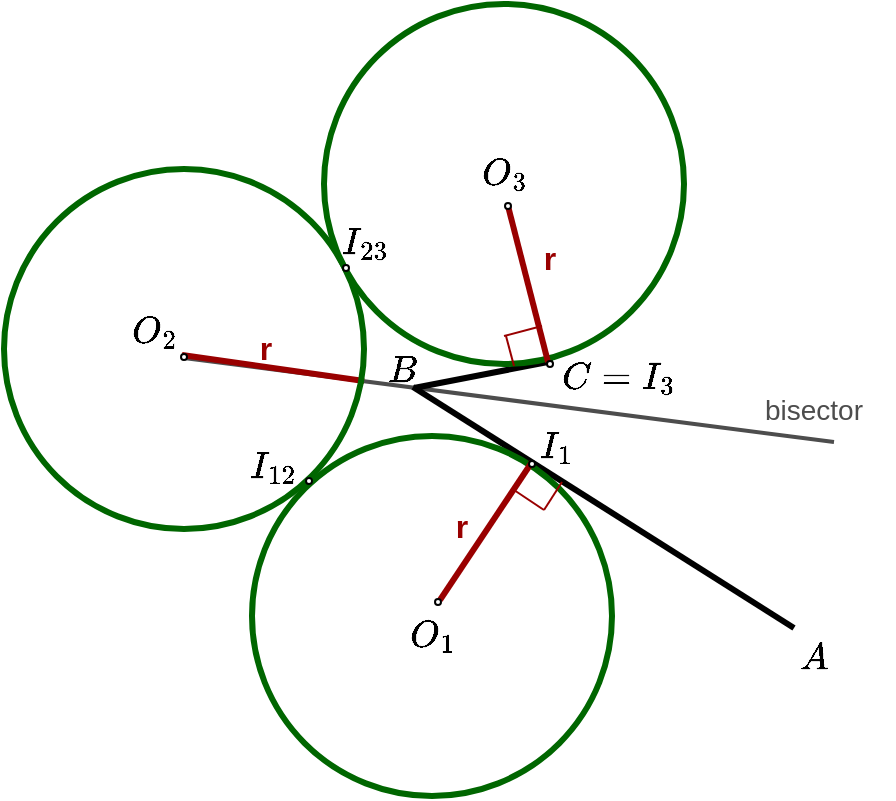 <mxfile version="21.5.0" type="device">
  <diagram name="Page-1" id="iIZvZDCjb6QR07JQ2eQ-">
    <mxGraphModel dx="778" dy="454" grid="1" gridSize="10" guides="1" tooltips="1" connect="1" arrows="1" fold="1" page="1" pageScale="1" pageWidth="850" pageHeight="1100" math="1" shadow="0">
      <root>
        <mxCell id="0" />
        <mxCell id="1" parent="0" />
        <mxCell id="LYWgQ0stpBJn-340o0n--1" value="" style="endArrow=none;html=1;rounded=0;strokeWidth=2;strokeColor=#4D4D4D;" edge="1" parent="1">
          <mxGeometry width="50" height="50" relative="1" as="geometry">
            <mxPoint x="234.997" y="245.004" as="sourcePoint" />
            <mxPoint x="560" y="287" as="targetPoint" />
          </mxGeometry>
        </mxCell>
        <mxCell id="LYWgQ0stpBJn-340o0n--2" value="" style="endArrow=none;html=1;rounded=0;strokeWidth=3;strokeColor=#990000;" edge="1" parent="1">
          <mxGeometry width="50" height="50" relative="1" as="geometry">
            <mxPoint x="234" y="243.5" as="sourcePoint" />
            <mxPoint x="325" y="256.5" as="targetPoint" />
          </mxGeometry>
        </mxCell>
        <mxCell id="LYWgQ0stpBJn-340o0n--3" value="" style="endArrow=none;html=1;rounded=0;strokeWidth=3;" edge="1" parent="1">
          <mxGeometry width="50" height="50" relative="1" as="geometry">
            <mxPoint x="419.5" y="246.5" as="sourcePoint" />
            <mxPoint x="350" y="260" as="targetPoint" />
          </mxGeometry>
        </mxCell>
        <mxCell id="LYWgQ0stpBJn-340o0n--4" value="" style="endArrow=none;html=1;rounded=0;strokeWidth=3;" edge="1" parent="1">
          <mxGeometry width="50" height="50" relative="1" as="geometry">
            <mxPoint x="540" y="380" as="sourcePoint" />
            <mxPoint x="349.5" y="259.5" as="targetPoint" />
          </mxGeometry>
        </mxCell>
        <mxCell id="LYWgQ0stpBJn-340o0n--5" value="&lt;font&gt;&lt;b&gt;r&lt;/b&gt;&lt;/font&gt;" style="text;html=1;strokeColor=none;fillColor=none;align=center;verticalAlign=middle;whiteSpace=wrap;rounded=0;fontSize=16;fontColor=#990000;" vertex="1" parent="1">
          <mxGeometry x="246" y="224.5" width="60" height="30" as="geometry" />
        </mxCell>
        <mxCell id="LYWgQ0stpBJn-340o0n--6" value="&lt;font size=&quot;1&quot; color=&quot;#4d4d4d&quot;&gt;&lt;span style=&quot;font-size: 14px;&quot;&gt;bisector&lt;/span&gt;&lt;/font&gt;" style="text;html=1;strokeColor=none;fillColor=none;align=center;verticalAlign=middle;whiteSpace=wrap;rounded=0;fontSize=16;" vertex="1" parent="1">
          <mxGeometry x="510" y="254.5" width="80" height="30" as="geometry" />
        </mxCell>
        <mxCell id="LYWgQ0stpBJn-340o0n--7" value="&lt;b&gt;$$A$$&lt;/b&gt;" style="text;html=1;strokeColor=none;fillColor=none;align=center;verticalAlign=middle;whiteSpace=wrap;rounded=0;fontSize=16;" vertex="1" parent="1">
          <mxGeometry x="520" y="380" width="60" height="30" as="geometry" />
        </mxCell>
        <mxCell id="LYWgQ0stpBJn-340o0n--8" value="&lt;b&gt;$$B$$&lt;/b&gt;" style="text;html=1;strokeColor=none;fillColor=none;align=center;verticalAlign=middle;whiteSpace=wrap;rounded=0;fontSize=16;" vertex="1" parent="1">
          <mxGeometry x="313.5" y="236" width="60" height="30" as="geometry" />
        </mxCell>
        <mxCell id="LYWgQ0stpBJn-340o0n--10" value="&lt;br&gt;&lt;div&gt;&lt;b&gt;$$C=I_3$$&lt;/b&gt;&lt;/div&gt;&lt;div&gt;&lt;b&gt;&lt;br&gt;&lt;/b&gt;&lt;/div&gt;" style="text;html=1;strokeColor=none;fillColor=none;align=center;verticalAlign=middle;whiteSpace=wrap;rounded=0;fontSize=16;" vertex="1" parent="1">
          <mxGeometry x="422" y="240" width="60" height="30" as="geometry" />
        </mxCell>
        <mxCell id="LYWgQ0stpBJn-340o0n--11" value="&lt;br&gt;&lt;div&gt;&lt;b&gt;$$I_1$$&lt;/b&gt;&lt;/div&gt;&lt;div&gt;&lt;b&gt;&lt;br&gt;&lt;/b&gt;&lt;/div&gt;" style="text;html=1;strokeColor=none;fillColor=none;align=center;verticalAlign=middle;whiteSpace=wrap;rounded=0;fontSize=16;" vertex="1" parent="1">
          <mxGeometry x="390.5" y="274" width="60" height="30" as="geometry" />
        </mxCell>
        <mxCell id="LYWgQ0stpBJn-340o0n--12" value="" style="ellipse;whiteSpace=wrap;html=1;aspect=fixed;fillColor=none;strokeWidth=3;strokeColor=#006600;" vertex="1" parent="1">
          <mxGeometry x="269" y="284" width="180" height="180" as="geometry" />
        </mxCell>
        <mxCell id="LYWgQ0stpBJn-340o0n--13" value="" style="ellipse;whiteSpace=wrap;html=1;aspect=fixed;fillColor=none;strokeWidth=3;strokeColor=#006600;" vertex="1" parent="1">
          <mxGeometry x="305" y="68" width="180" height="180" as="geometry" />
        </mxCell>
        <mxCell id="LYWgQ0stpBJn-340o0n--14" value="" style="ellipse;whiteSpace=wrap;html=1;aspect=fixed;" vertex="1" parent="1">
          <mxGeometry x="233.5" y="243" width="3" height="3" as="geometry" />
        </mxCell>
        <mxCell id="LYWgQ0stpBJn-340o0n--15" value="" style="ellipse;whiteSpace=wrap;html=1;aspect=fixed;fillColor=none;strokeWidth=3;strokeColor=#006600;" vertex="1" parent="1">
          <mxGeometry x="145" y="150.5" width="180" height="180" as="geometry" />
        </mxCell>
        <mxCell id="LYWgQ0stpBJn-340o0n--16" value="" style="endArrow=none;html=1;rounded=0;strokeWidth=3;strokeColor=#990000;" edge="1" parent="1">
          <mxGeometry width="50" height="50" relative="1" as="geometry">
            <mxPoint x="409" y="297" as="sourcePoint" />
            <mxPoint x="363" y="366" as="targetPoint" />
          </mxGeometry>
        </mxCell>
        <mxCell id="LYWgQ0stpBJn-340o0n--17" value="" style="ellipse;whiteSpace=wrap;html=1;aspect=fixed;" vertex="1" parent="1">
          <mxGeometry x="314.5" y="198.5" width="3" height="3" as="geometry" />
        </mxCell>
        <mxCell id="LYWgQ0stpBJn-340o0n--18" value="" style="endArrow=none;html=1;rounded=0;strokeWidth=3;strokeColor=#990000;" edge="1" parent="1">
          <mxGeometry width="50" height="50" relative="1" as="geometry">
            <mxPoint x="397" y="169" as="sourcePoint" />
            <mxPoint x="417" y="247" as="targetPoint" />
          </mxGeometry>
        </mxCell>
        <mxCell id="LYWgQ0stpBJn-340o0n--19" value="" style="ellipse;whiteSpace=wrap;html=1;aspect=fixed;" vertex="1" parent="1">
          <mxGeometry x="395.5" y="167.5" width="3" height="3" as="geometry" />
        </mxCell>
        <mxCell id="LYWgQ0stpBJn-340o0n--20" value="" style="endArrow=none;html=1;rounded=0;strokeWidth=1;strokeColor=#990000;" edge="1" parent="1">
          <mxGeometry width="50" height="50" relative="1" as="geometry">
            <mxPoint x="395" y="234" as="sourcePoint" />
            <mxPoint x="414" y="229" as="targetPoint" />
          </mxGeometry>
        </mxCell>
        <mxCell id="LYWgQ0stpBJn-340o0n--21" value="" style="endArrow=none;html=1;rounded=0;strokeWidth=1;strokeColor=#990000;" edge="1" parent="1">
          <mxGeometry width="50" height="50" relative="1" as="geometry">
            <mxPoint x="396" y="234" as="sourcePoint" />
            <mxPoint x="400" y="249" as="targetPoint" />
          </mxGeometry>
        </mxCell>
        <mxCell id="LYWgQ0stpBJn-340o0n--22" value="" style="ellipse;whiteSpace=wrap;html=1;aspect=fixed;" vertex="1" parent="1">
          <mxGeometry x="360.5" y="365.5" width="3" height="3" as="geometry" />
        </mxCell>
        <mxCell id="LYWgQ0stpBJn-340o0n--23" value="" style="endArrow=none;html=1;rounded=0;strokeWidth=1;strokeColor=#990000;" edge="1" parent="1">
          <mxGeometry width="50" height="50" relative="1" as="geometry">
            <mxPoint x="400" y="311" as="sourcePoint" />
            <mxPoint x="415" y="321" as="targetPoint" />
          </mxGeometry>
        </mxCell>
        <mxCell id="LYWgQ0stpBJn-340o0n--24" value="" style="endArrow=none;html=1;rounded=0;strokeWidth=1;strokeColor=#990000;" edge="1" parent="1">
          <mxGeometry width="50" height="50" relative="1" as="geometry">
            <mxPoint x="415" y="321" as="sourcePoint" />
            <mxPoint x="424" y="307" as="targetPoint" />
          </mxGeometry>
        </mxCell>
        <mxCell id="LYWgQ0stpBJn-340o0n--25" value="&lt;br&gt;&lt;div&gt;&lt;b&gt;$$O_1$$&lt;/b&gt;&lt;/div&gt;&lt;div&gt;&lt;b&gt;&lt;br&gt;&lt;/b&gt;&lt;/div&gt;" style="text;html=1;strokeColor=none;fillColor=none;align=center;verticalAlign=middle;whiteSpace=wrap;rounded=0;fontSize=16;" vertex="1" parent="1">
          <mxGeometry x="329" y="368.5" width="60" height="30" as="geometry" />
        </mxCell>
        <mxCell id="LYWgQ0stpBJn-340o0n--26" value="&lt;br&gt;&lt;div&gt;&lt;b&gt;$$O_2$$&lt;/b&gt;&lt;/div&gt;&lt;div&gt;&lt;b&gt;&lt;br&gt;&lt;/b&gt;&lt;/div&gt;" style="text;html=1;strokeColor=none;fillColor=none;align=center;verticalAlign=middle;whiteSpace=wrap;rounded=0;fontSize=16;" vertex="1" parent="1">
          <mxGeometry x="190" y="216.5" width="60" height="30" as="geometry" />
        </mxCell>
        <mxCell id="LYWgQ0stpBJn-340o0n--27" value="&lt;br&gt;&lt;div&gt;&lt;b&gt;$$O_3$$&lt;/b&gt;&lt;/div&gt;&lt;div&gt;&lt;b&gt;&lt;br&gt;&lt;/b&gt;&lt;/div&gt;" style="text;html=1;strokeColor=none;fillColor=none;align=center;verticalAlign=middle;whiteSpace=wrap;rounded=0;fontSize=16;" vertex="1" parent="1">
          <mxGeometry x="365" y="137.5" width="60" height="30" as="geometry" />
        </mxCell>
        <mxCell id="LYWgQ0stpBJn-340o0n--28" value="" style="ellipse;whiteSpace=wrap;html=1;aspect=fixed;" vertex="1" parent="1">
          <mxGeometry x="407.5" y="296.5" width="3" height="3" as="geometry" />
        </mxCell>
        <mxCell id="LYWgQ0stpBJn-340o0n--29" value="" style="ellipse;whiteSpace=wrap;html=1;aspect=fixed;" vertex="1" parent="1">
          <mxGeometry x="296" y="305" width="3" height="3" as="geometry" />
        </mxCell>
        <mxCell id="LYWgQ0stpBJn-340o0n--30" value="" style="ellipse;whiteSpace=wrap;html=1;aspect=fixed;" vertex="1" parent="1">
          <mxGeometry x="416.5" y="246.5" width="3" height="3" as="geometry" />
        </mxCell>
        <mxCell id="LYWgQ0stpBJn-340o0n--31" value="&lt;br&gt;&lt;div&gt;&lt;b&gt;$$I_{12}$$&lt;/b&gt;&lt;/div&gt;&lt;div&gt;&lt;b&gt;&lt;br&gt;&lt;/b&gt;&lt;/div&gt;" style="text;html=1;strokeColor=none;fillColor=none;align=center;verticalAlign=middle;whiteSpace=wrap;rounded=0;fontSize=16;" vertex="1" parent="1">
          <mxGeometry x="250" y="284" width="60" height="30" as="geometry" />
        </mxCell>
        <mxCell id="LYWgQ0stpBJn-340o0n--32" value="&lt;br&gt;&lt;div&gt;&lt;b&gt;$$I_{23}$$&lt;/b&gt;&lt;/div&gt;&lt;div&gt;&lt;b&gt;&lt;br&gt;&lt;/b&gt;&lt;/div&gt;" style="text;html=1;strokeColor=none;fillColor=none;align=center;verticalAlign=middle;whiteSpace=wrap;rounded=0;fontSize=16;" vertex="1" parent="1">
          <mxGeometry x="296" y="171.5" width="60" height="30" as="geometry" />
        </mxCell>
        <mxCell id="LYWgQ0stpBJn-340o0n--33" value="&lt;font&gt;&lt;b&gt;r&lt;/b&gt;&lt;/font&gt;" style="text;html=1;strokeColor=none;fillColor=none;align=center;verticalAlign=middle;whiteSpace=wrap;rounded=0;fontSize=16;fontColor=#990000;" vertex="1" parent="1">
          <mxGeometry x="388" y="180" width="60" height="30" as="geometry" />
        </mxCell>
        <mxCell id="LYWgQ0stpBJn-340o0n--34" value="&lt;font&gt;&lt;b&gt;r&lt;/b&gt;&lt;/font&gt;" style="text;html=1;strokeColor=none;fillColor=none;align=center;verticalAlign=middle;whiteSpace=wrap;rounded=0;fontSize=16;fontColor=#990000;" vertex="1" parent="1">
          <mxGeometry x="344" y="314" width="60" height="30" as="geometry" />
        </mxCell>
      </root>
    </mxGraphModel>
  </diagram>
</mxfile>
